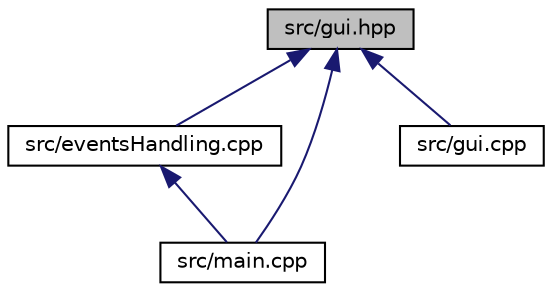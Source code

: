 digraph "src/gui.hpp"
{
  edge [fontname="Helvetica",fontsize="10",labelfontname="Helvetica",labelfontsize="10"];
  node [fontname="Helvetica",fontsize="10",shape=record];
  Node1 [label="src/gui.hpp",height=0.2,width=0.4,color="black", fillcolor="grey75", style="filled", fontcolor="black"];
  Node1 -> Node2 [dir="back",color="midnightblue",fontsize="10",style="solid"];
  Node2 [label="src/eventsHandling.cpp",height=0.2,width=0.4,color="black", fillcolor="white", style="filled",URL="$events_handling_8cpp.html"];
  Node2 -> Node3 [dir="back",color="midnightblue",fontsize="10",style="solid"];
  Node3 [label="src/main.cpp",height=0.2,width=0.4,color="black", fillcolor="white", style="filled",URL="$main_8cpp.html",tooltip="Programme principal. "];
  Node1 -> Node4 [dir="back",color="midnightblue",fontsize="10",style="solid"];
  Node4 [label="src/gui.cpp",height=0.2,width=0.4,color="black", fillcolor="white", style="filled",URL="$gui_8cpp.html",tooltip="Wrapper SDL. "];
  Node1 -> Node3 [dir="back",color="midnightblue",fontsize="10",style="solid"];
}
